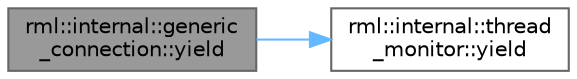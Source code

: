 digraph "rml::internal::generic_connection::yield"
{
 // LATEX_PDF_SIZE
  bgcolor="transparent";
  edge [fontname=Helvetica,fontsize=10,labelfontname=Helvetica,labelfontsize=10];
  node [fontname=Helvetica,fontsize=10,shape=box,height=0.2,width=0.4];
  rankdir="LR";
  Node1 [id="Node000001",label="rml::internal::generic\l_connection::yield",height=0.2,width=0.4,color="gray40", fillcolor="grey60", style="filled", fontcolor="black",tooltip=" "];
  Node1 -> Node2 [id="edge2_Node000001_Node000002",color="steelblue1",style="solid",tooltip=" "];
  Node2 [id="Node000002",label="rml::internal::thread\l_monitor::yield",height=0.2,width=0.4,color="grey40", fillcolor="white", style="filled",URL="$classrml_1_1internal_1_1thread__monitor.html#a5c286f93f53ec2ac4f0d70650ba32b92",tooltip="Yield control to OS"];
}
